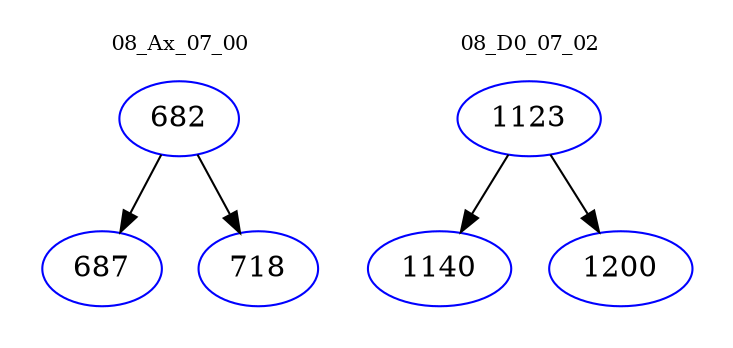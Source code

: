 digraph{
subgraph cluster_0 {
color = white
label = "08_Ax_07_00";
fontsize=10;
T0_682 [label="682", color="blue"]
T0_682 -> T0_687 [color="black"]
T0_687 [label="687", color="blue"]
T0_682 -> T0_718 [color="black"]
T0_718 [label="718", color="blue"]
}
subgraph cluster_1 {
color = white
label = "08_D0_07_02";
fontsize=10;
T1_1123 [label="1123", color="blue"]
T1_1123 -> T1_1140 [color="black"]
T1_1140 [label="1140", color="blue"]
T1_1123 -> T1_1200 [color="black"]
T1_1200 [label="1200", color="blue"]
}
}
